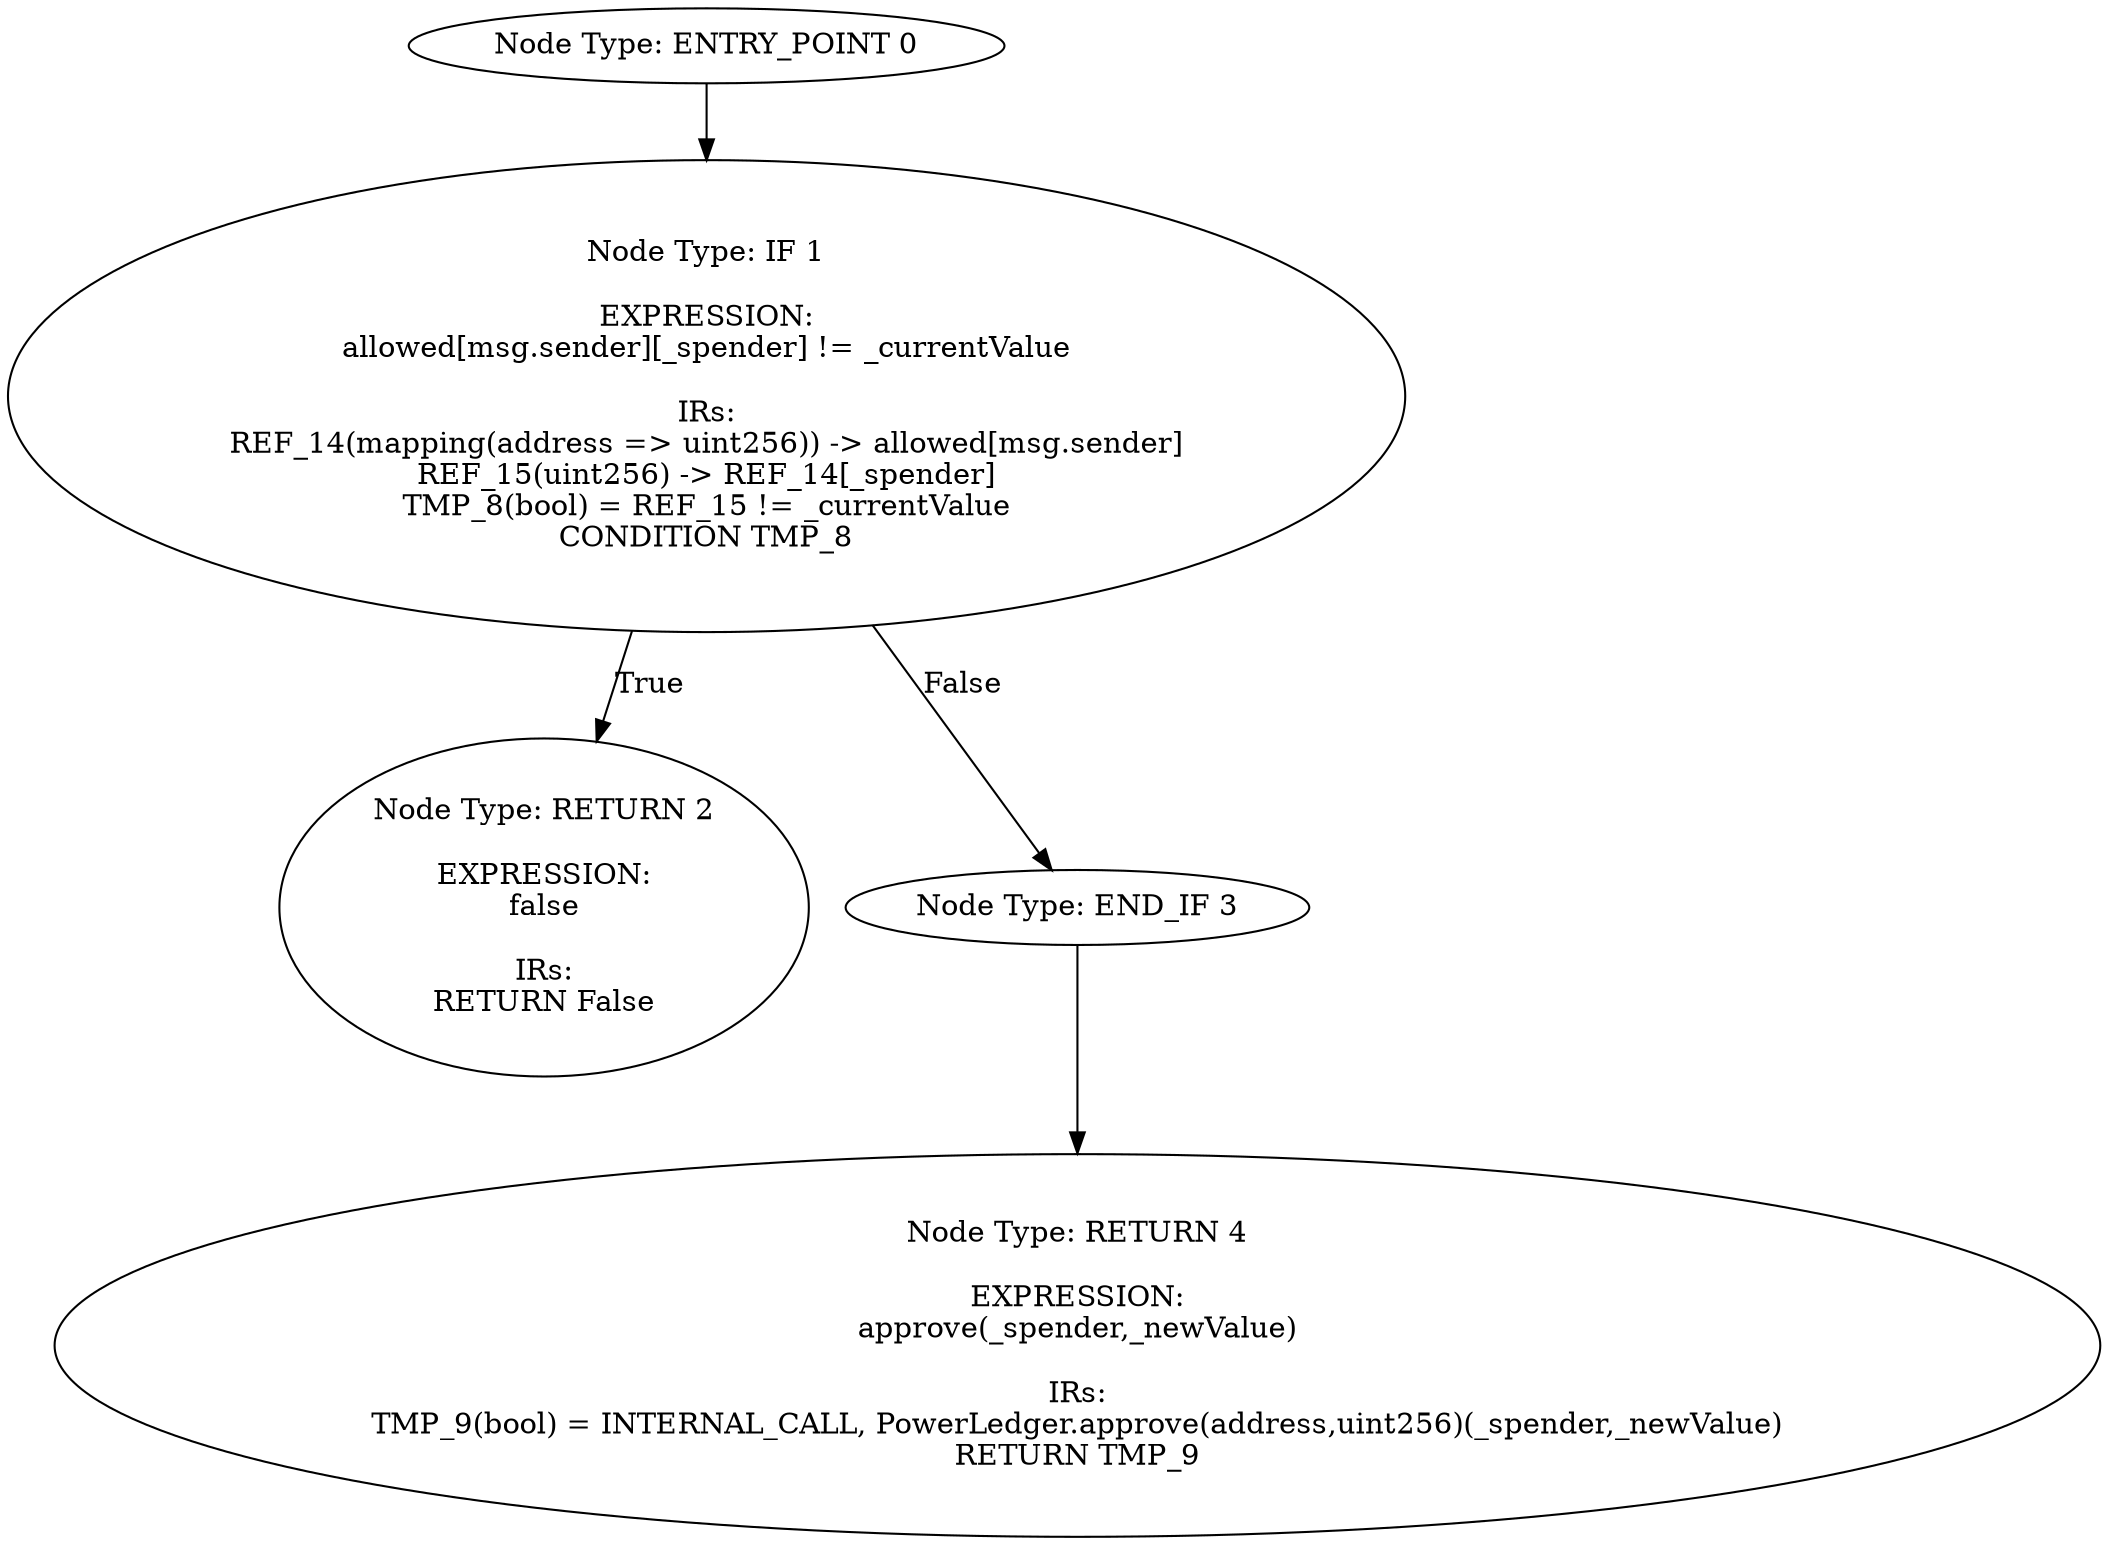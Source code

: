 digraph{
0[label="Node Type: ENTRY_POINT 0
"];
0->1;
1[label="Node Type: IF 1

EXPRESSION:
allowed[msg.sender][_spender] != _currentValue

IRs:
REF_14(mapping(address => uint256)) -> allowed[msg.sender]
REF_15(uint256) -> REF_14[_spender]
TMP_8(bool) = REF_15 != _currentValue
CONDITION TMP_8"];
1->2[label="True"];
1->3[label="False"];
2[label="Node Type: RETURN 2

EXPRESSION:
false

IRs:
RETURN False"];
3[label="Node Type: END_IF 3
"];
3->4;
4[label="Node Type: RETURN 4

EXPRESSION:
approve(_spender,_newValue)

IRs:
TMP_9(bool) = INTERNAL_CALL, PowerLedger.approve(address,uint256)(_spender,_newValue)
RETURN TMP_9"];
}
